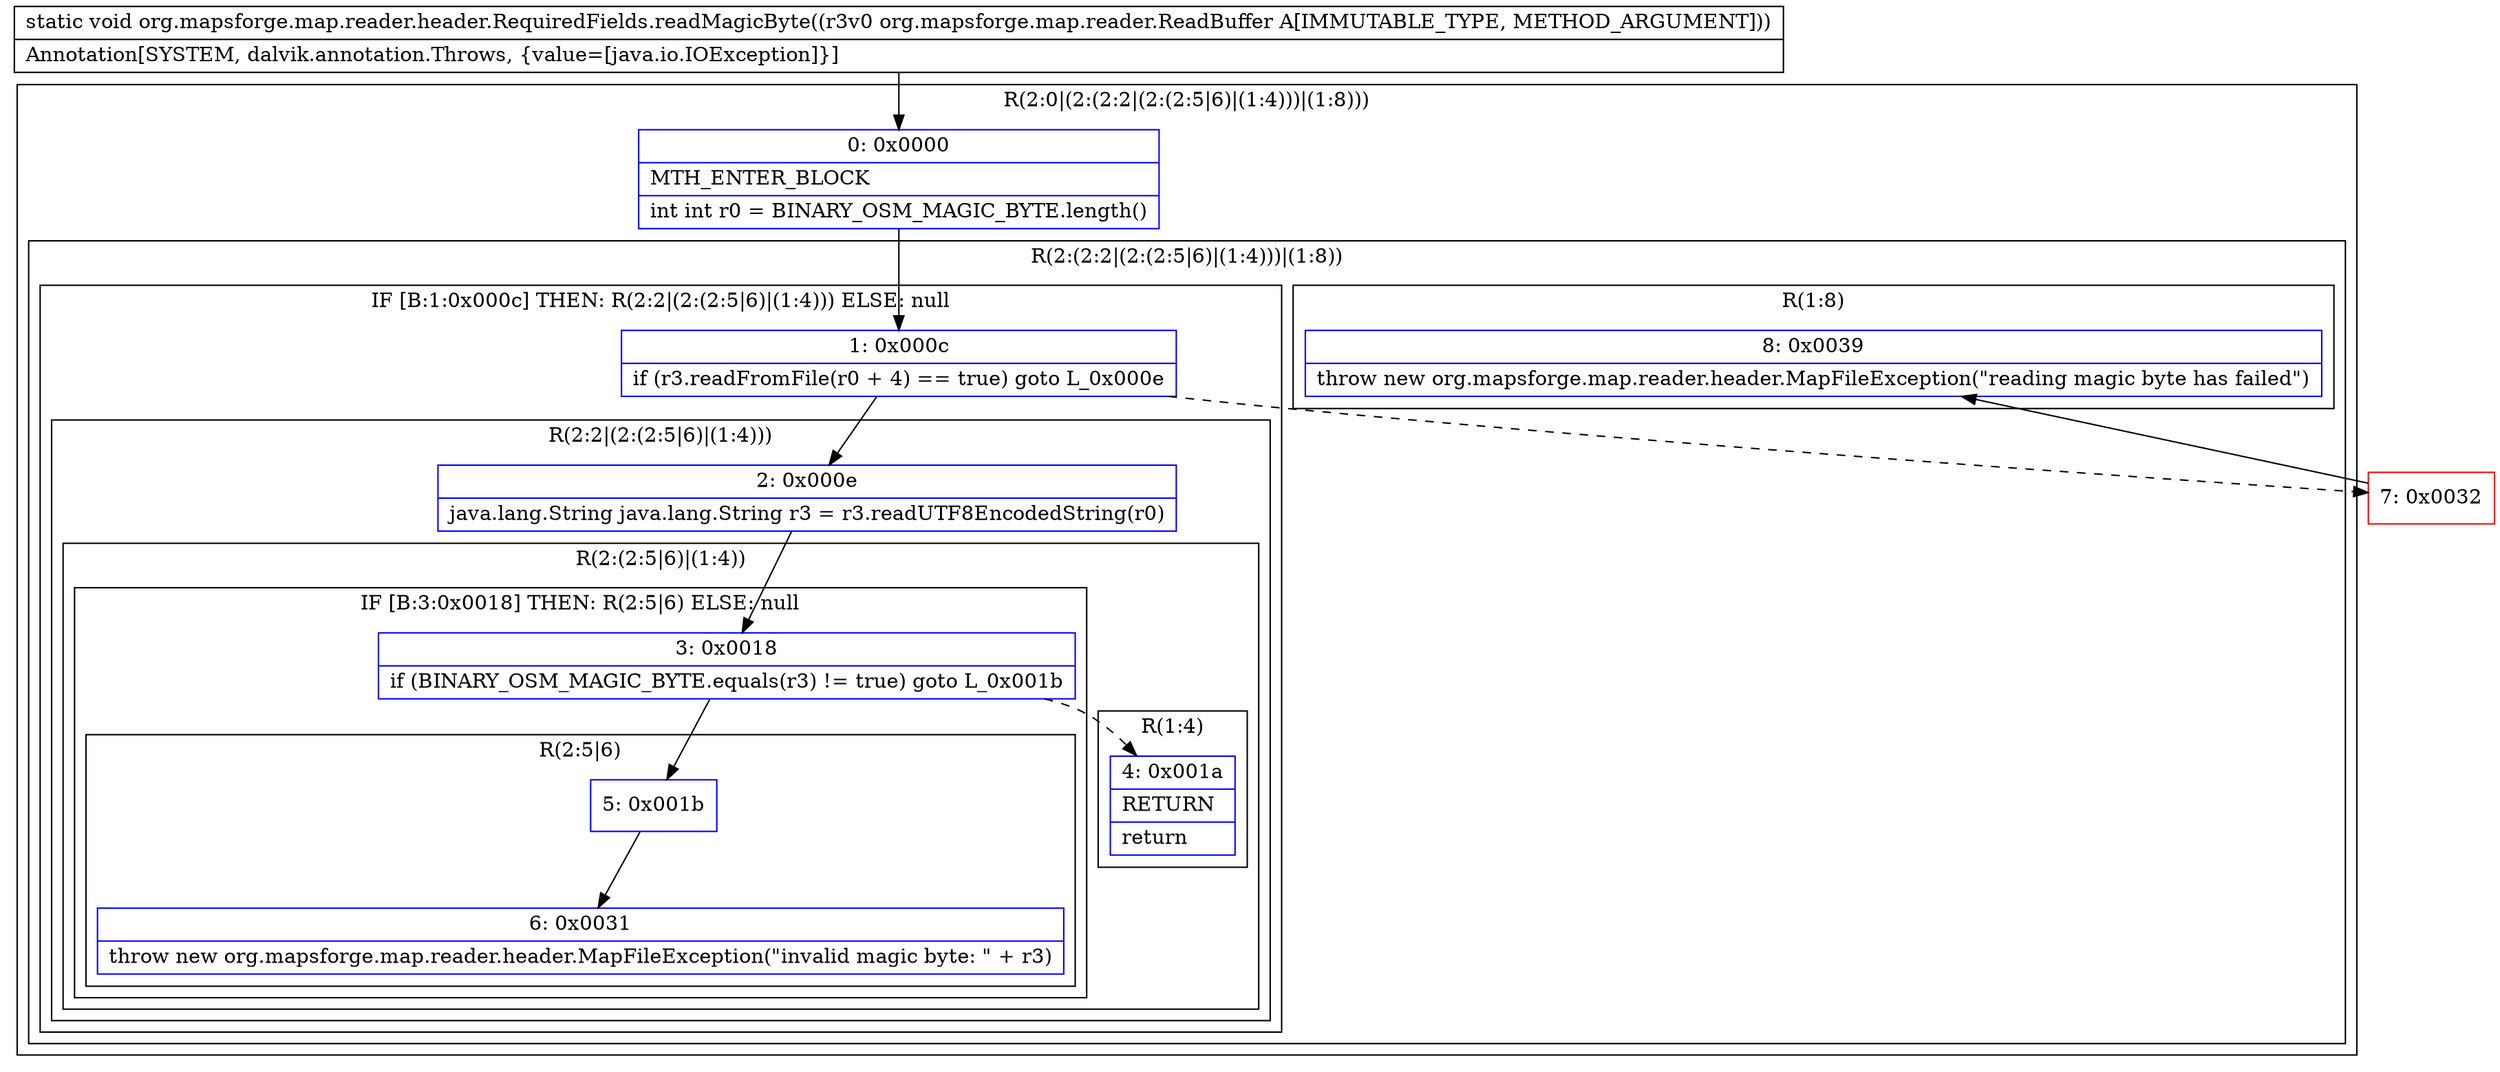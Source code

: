 digraph "CFG fororg.mapsforge.map.reader.header.RequiredFields.readMagicByte(Lorg\/mapsforge\/map\/reader\/ReadBuffer;)V" {
subgraph cluster_Region_2048493263 {
label = "R(2:0|(2:(2:2|(2:(2:5|6)|(1:4)))|(1:8)))";
node [shape=record,color=blue];
Node_0 [shape=record,label="{0\:\ 0x0000|MTH_ENTER_BLOCK\l|int int r0 = BINARY_OSM_MAGIC_BYTE.length()\l}"];
subgraph cluster_Region_1825217749 {
label = "R(2:(2:2|(2:(2:5|6)|(1:4)))|(1:8))";
node [shape=record,color=blue];
subgraph cluster_IfRegion_1664215799 {
label = "IF [B:1:0x000c] THEN: R(2:2|(2:(2:5|6)|(1:4))) ELSE: null";
node [shape=record,color=blue];
Node_1 [shape=record,label="{1\:\ 0x000c|if (r3.readFromFile(r0 + 4) == true) goto L_0x000e\l}"];
subgraph cluster_Region_1630597398 {
label = "R(2:2|(2:(2:5|6)|(1:4)))";
node [shape=record,color=blue];
Node_2 [shape=record,label="{2\:\ 0x000e|java.lang.String java.lang.String r3 = r3.readUTF8EncodedString(r0)\l}"];
subgraph cluster_Region_535516201 {
label = "R(2:(2:5|6)|(1:4))";
node [shape=record,color=blue];
subgraph cluster_IfRegion_1024310031 {
label = "IF [B:3:0x0018] THEN: R(2:5|6) ELSE: null";
node [shape=record,color=blue];
Node_3 [shape=record,label="{3\:\ 0x0018|if (BINARY_OSM_MAGIC_BYTE.equals(r3) != true) goto L_0x001b\l}"];
subgraph cluster_Region_185892255 {
label = "R(2:5|6)";
node [shape=record,color=blue];
Node_5 [shape=record,label="{5\:\ 0x001b}"];
Node_6 [shape=record,label="{6\:\ 0x0031|throw new org.mapsforge.map.reader.header.MapFileException(\"invalid magic byte: \" + r3)\l}"];
}
}
subgraph cluster_Region_1276546183 {
label = "R(1:4)";
node [shape=record,color=blue];
Node_4 [shape=record,label="{4\:\ 0x001a|RETURN\l|return\l}"];
}
}
}
}
subgraph cluster_Region_846992927 {
label = "R(1:8)";
node [shape=record,color=blue];
Node_8 [shape=record,label="{8\:\ 0x0039|throw new org.mapsforge.map.reader.header.MapFileException(\"reading magic byte has failed\")\l}"];
}
}
}
Node_7 [shape=record,color=red,label="{7\:\ 0x0032}"];
MethodNode[shape=record,label="{static void org.mapsforge.map.reader.header.RequiredFields.readMagicByte((r3v0 org.mapsforge.map.reader.ReadBuffer A[IMMUTABLE_TYPE, METHOD_ARGUMENT]))  | Annotation[SYSTEM, dalvik.annotation.Throws, \{value=[java.io.IOException]\}]\l}"];
MethodNode -> Node_0;
Node_0 -> Node_1;
Node_1 -> Node_2;
Node_1 -> Node_7[style=dashed];
Node_2 -> Node_3;
Node_3 -> Node_4[style=dashed];
Node_3 -> Node_5;
Node_5 -> Node_6;
Node_7 -> Node_8;
}

